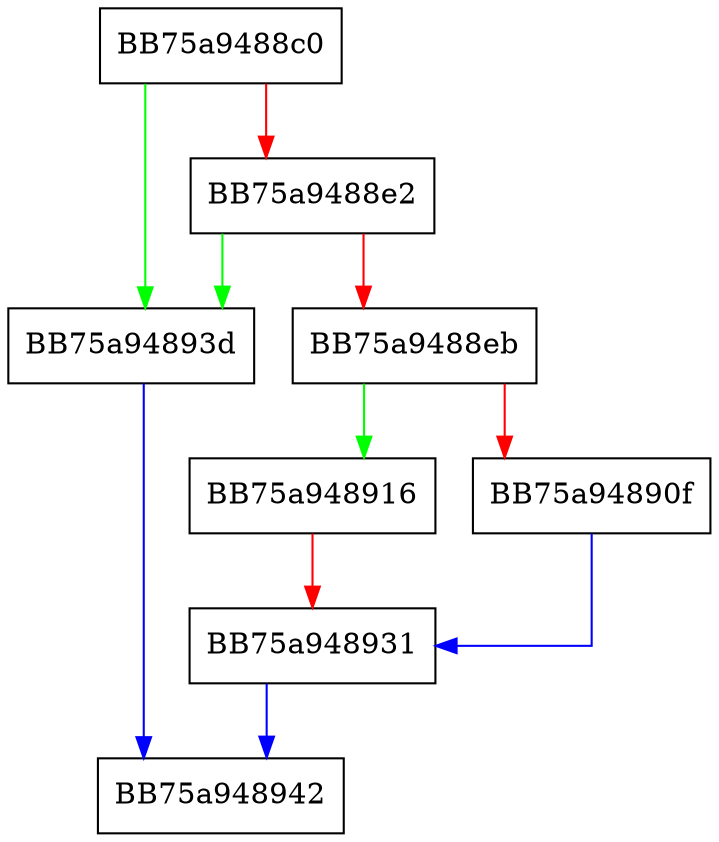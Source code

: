 digraph check_for_address_violation {
  node [shape="box"];
  graph [splines=ortho];
  BB75a9488c0 -> BB75a94893d [color="green"];
  BB75a9488c0 -> BB75a9488e2 [color="red"];
  BB75a9488e2 -> BB75a94893d [color="green"];
  BB75a9488e2 -> BB75a9488eb [color="red"];
  BB75a9488eb -> BB75a948916 [color="green"];
  BB75a9488eb -> BB75a94890f [color="red"];
  BB75a94890f -> BB75a948931 [color="blue"];
  BB75a948916 -> BB75a948931 [color="red"];
  BB75a948931 -> BB75a948942 [color="blue"];
  BB75a94893d -> BB75a948942 [color="blue"];
}